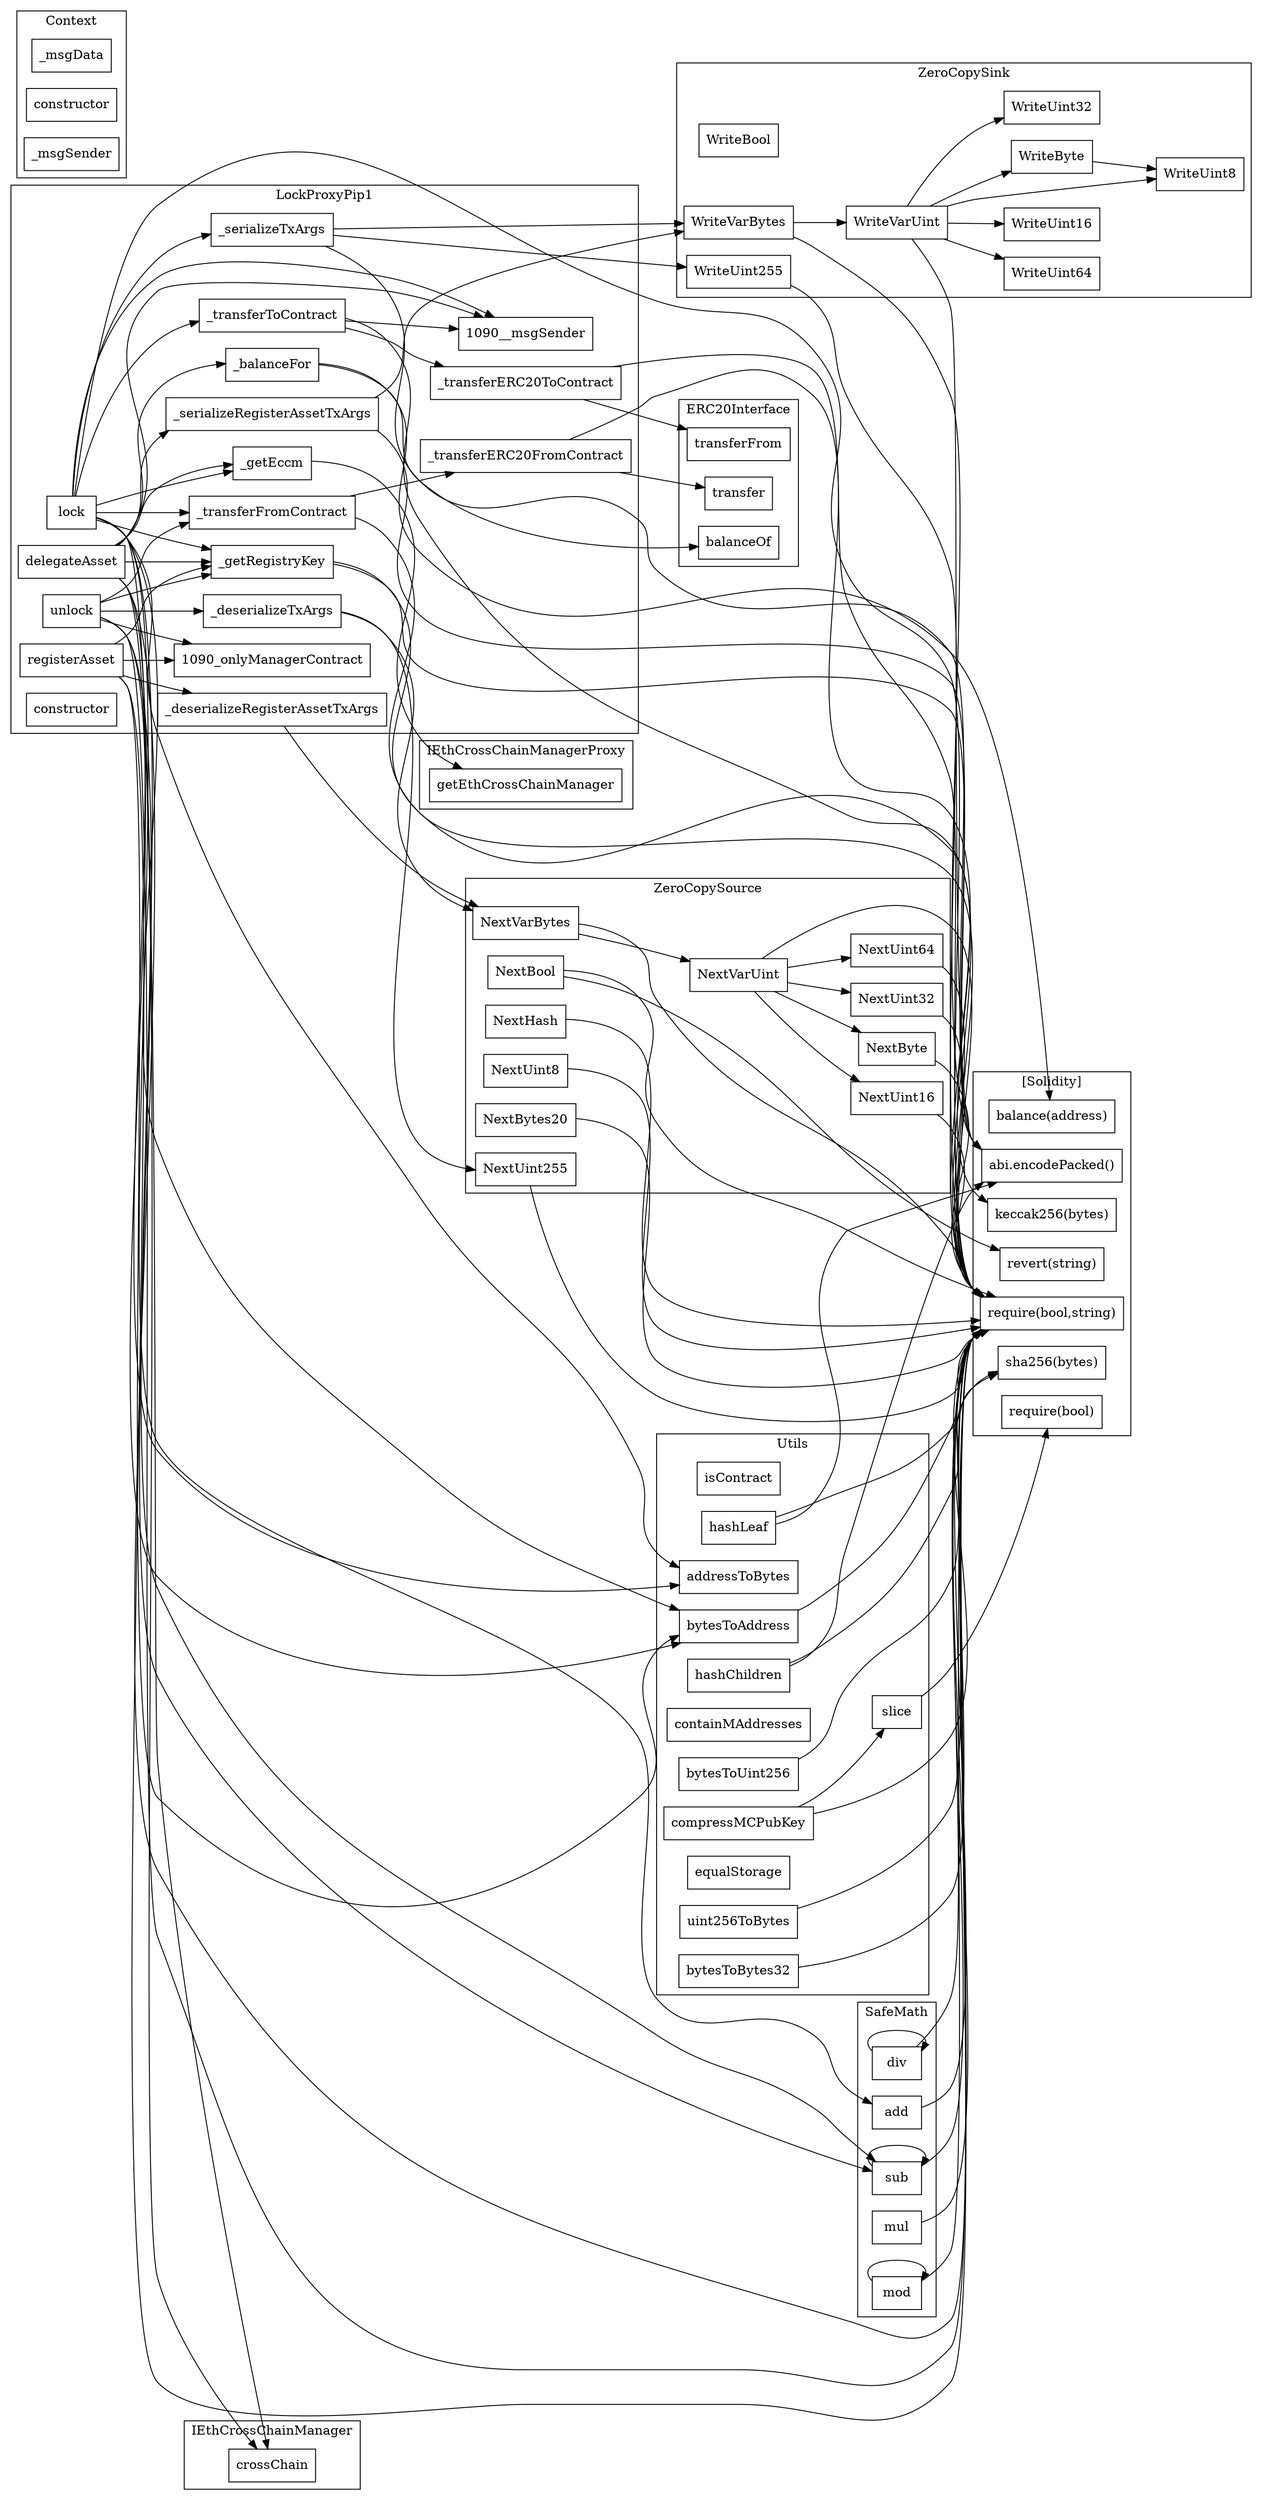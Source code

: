 strict digraph {
rankdir="LR"
node [shape=box]
subgraph cluster_2081_SafeMath {
label = "SafeMath"
"2081_mod" [label="mod"]
"2081_div" [label="div"]
"2081_add" [label="add"]
"2081_sub" [label="sub"]
"2081_mul" [label="mul"]
"2081_div" -> "2081_div"
"2081_sub" -> "2081_sub"
"2081_mod" -> "2081_mod"
}subgraph cluster_1090_LockProxyPip1 {
label = "LockProxyPip1"
"1090_delegateAsset" [label="delegateAsset"]
"1090__serializeTxArgs" [label="_serializeTxArgs"]
"1090__transferERC20ToContract" [label="_transferERC20ToContract"]
"1090__balanceFor" [label="_balanceFor"]
"1090_unlock" [label="unlock"]
"1090__transferToContract" [label="_transferToContract"]
"1090__deserializeRegisterAssetTxArgs" [label="_deserializeRegisterAssetTxArgs"]
"1090__serializeRegisterAssetTxArgs" [label="_serializeRegisterAssetTxArgs"]
"1090__getRegistryKey" [label="_getRegistryKey"]
"1090_registerAsset" [label="registerAsset"]
"1090__getEccm" [label="_getEccm"]
"1090_lock" [label="lock"]
"1090__transferFromContract" [label="_transferFromContract"]
"1090__deserializeTxArgs" [label="_deserializeTxArgs"]
"1090_constructor" [label="constructor"]
"1090__transferERC20FromContract" [label="_transferERC20FromContract"]
"1090_lock" -> "1090__transferFromContract"
"1090_lock" -> "1090__getRegistryKey"
"1090_lock" -> "1090__serializeTxArgs"
"1090_registerAsset" -> "1090__deserializeRegisterAssetTxArgs"
"1090_lock" -> "1090__msgSender"
"1090_delegateAsset" -> "1090__balanceFor"
"1090__transferFromContract" -> "1090__transferERC20FromContract"
"1090_unlock" -> "1090_onlyManagerContract"
"1090_delegateAsset" -> "1090__serializeRegisterAssetTxArgs"
"1090_delegateAsset" -> "1090__msgSender"
"1090__transferToContract" -> "1090__transferERC20ToContract"
"1090_lock" -> "1090__getEccm"
"1090_registerAsset" -> "1090__getRegistryKey"
"1090_unlock" -> "1090__getRegistryKey"
"1090_delegateAsset" -> "1090__getRegistryKey"
"1090__transferToContract" -> "1090__msgSender"
"1090_unlock" -> "1090__deserializeTxArgs"
"1090_lock" -> "1090__transferToContract"
"1090_unlock" -> "1090__transferFromContract"
"1090_registerAsset" -> "1090_onlyManagerContract"
"1090_delegateAsset" -> "1090__getEccm"
}subgraph cluster_36_ERC20Interface {
label = "ERC20Interface"
"36_transfer" [label="transfer"]
"36_balanceOf" [label="balanceOf"]
"36_transferFrom" [label="transferFrom"]
}subgraph cluster_1114_IEthCrossChainManagerProxy {
label = "IEthCrossChainManagerProxy"
"1114_getEthCrossChainManager" [label="getEthCrossChainManager"]
}subgraph cluster_1894_ZeroCopySource {
label = "ZeroCopySource"
"1894_NextVarUint" [label="NextVarUint"]
"1894_NextUint16" [label="NextUint16"]
"1894_NextUint8" [label="NextUint8"]
"1894_NextByte" [label="NextByte"]
"1894_NextBytes20" [label="NextBytes20"]
"1894_NextVarBytes" [label="NextVarBytes"]
"1894_NextUint255" [label="NextUint255"]
"1894_NextBool" [label="NextBool"]
"1894_NextUint32" [label="NextUint32"]
"1894_NextHash" [label="NextHash"]
"1894_NextUint64" [label="NextUint64"]
"1894_NextVarBytes" -> "1894_NextVarUint"
"1894_NextVarUint" -> "1894_NextUint32"
"1894_NextVarUint" -> "1894_NextUint64"
"1894_NextVarUint" -> "1894_NextByte"
"1894_NextVarUint" -> "1894_NextUint16"
}subgraph cluster_1106_IEthCrossChainManager {
label = "IEthCrossChainManager"
"1106_crossChain" [label="crossChain"]
}subgraph cluster_1141_Context {
label = "Context"
"1141__msgData" [label="_msgData"]
"1141_constructor" [label="constructor"]
"1141__msgSender" [label="_msgSender"]
}subgraph cluster_1338_ZeroCopySink {
label = "ZeroCopySink"
"1338_WriteBool" [label="WriteBool"]
"1338_WriteVarUint" [label="WriteVarUint"]
"1338_WriteUint255" [label="WriteUint255"]
"1338_WriteUint32" [label="WriteUint32"]
"1338_WriteUint64" [label="WriteUint64"]
"1338_WriteUint16" [label="WriteUint16"]
"1338_WriteUint8" [label="WriteUint8"]
"1338_WriteByte" [label="WriteByte"]
"1338_WriteVarBytes" [label="WriteVarBytes"]
"1338_WriteVarUint" -> "1338_WriteUint32"
"1338_WriteVarUint" -> "1338_WriteUint16"
"1338_WriteVarUint" -> "1338_WriteUint64"
"1338_WriteVarBytes" -> "1338_WriteVarUint"
"1338_WriteVarUint" -> "1338_WriteByte"
"1338_WriteByte" -> "1338_WriteUint8"
"1338_WriteVarUint" -> "1338_WriteUint8"
}subgraph cluster_2399_Utils {
label = "Utils"
"2399_isContract" [label="isContract"]
"2399_slice" [label="slice"]
"2399_compressMCPubKey" [label="compressMCPubKey"]
"2399_bytesToBytes32" [label="bytesToBytes32"]
"2399_uint256ToBytes" [label="uint256ToBytes"]
"2399_hashLeaf" [label="hashLeaf"]
"2399_containMAddresses" [label="containMAddresses"]
"2399_bytesToAddress" [label="bytesToAddress"]
"2399_addressToBytes" [label="addressToBytes"]
"2399_equalStorage" [label="equalStorage"]
"2399_hashChildren" [label="hashChildren"]
"2399_bytesToUint256" [label="bytesToUint256"]
"2399_compressMCPubKey" -> "2399_slice"
}subgraph cluster_solidity {
label = "[Solidity]"
"require(bool,string)" 
"sha256(bytes)" 
"require(bool)" 
"balance(address)" 
"abi.encodePacked()" 
"keccak256(bytes)" 
"revert(string)" 
"1090__transferERC20FromContract" -> "require(bool,string)"
"2081_div" -> "require(bool,string)"
"2399_bytesToUint256" -> "require(bool,string)"
"2081_sub" -> "require(bool,string)"
"2399_hashLeaf" -> "abi.encodePacked()"
"1894_NextUint32" -> "require(bool,string)"
"1090__getRegistryKey" -> "keccak256(bytes)"
"1894_NextByte" -> "require(bool,string)"
"1090__transferERC20ToContract" -> "require(bool,string)"
"1090__getRegistryKey" -> "abi.encodePacked()"
"1090__serializeRegisterAssetTxArgs" -> "abi.encodePacked()"
"2399_bytesToBytes32" -> "require(bool,string)"
"2081_mul" -> "require(bool,string)"
"1894_NextUint8" -> "require(bool,string)"
"2399_hashLeaf" -> "sha256(bytes)"
"1090__transferFromContract" -> "require(bool,string)"
"1090__transferToContract" -> "require(bool,string)"
"1894_NextVarUint" -> "require(bool,string)"
"1894_NextBool" -> "require(bool,string)"
"2081_mod" -> "require(bool,string)"
"1338_WriteUint255" -> "require(bool,string)"
"1090__balanceFor" -> "balance(address)"
"1894_NextUint64" -> "require(bool,string)"
"1090__serializeTxArgs" -> "abi.encodePacked()"
"2399_hashChildren" -> "abi.encodePacked()"
"1894_NextUint16" -> "require(bool,string)"
"1090_delegateAsset" -> "require(bool,string)"
"2399_compressMCPubKey" -> "require(bool,string)"
"2399_bytesToAddress" -> "require(bool,string)"
"1894_NextBool" -> "revert(string)"
"2399_hashChildren" -> "sha256(bytes)"
"1894_NextUint255" -> "require(bool,string)"
"1090_registerAsset" -> "require(bool,string)"
"1894_NextVarBytes" -> "require(bool,string)"
"1338_WriteVarBytes" -> "abi.encodePacked()"
"2399_uint256ToBytes" -> "require(bool,string)"
"1894_NextBytes20" -> "require(bool,string)"
"2081_add" -> "require(bool,string)"
"2399_slice" -> "require(bool)"
"1338_WriteVarUint" -> "abi.encodePacked()"
"1894_NextHash" -> "require(bool,string)"
"1090_lock" -> "require(bool,string)"
"1090_unlock" -> "require(bool,string)"
}"1090_registerAsset" -> "2399_bytesToAddress"
"1090__getEccm" -> "1114_getEthCrossChainManager"
"1090_lock" -> "1106_crossChain"
"1090__deserializeTxArgs" -> "1894_NextUint255"
"1090_unlock" -> "2081_sub"
"1090__serializeTxArgs" -> "1338_WriteUint255"
"1090_lock" -> "2081_add"
"1090_lock" -> "2399_addressToBytes"
"1090_delegateAsset" -> "1106_crossChain"
"1090_delegateAsset" -> "2399_addressToBytes"
"1090_lock" -> "2399_bytesToAddress"
"1090_lock" -> "2081_sub"
"1090__deserializeRegisterAssetTxArgs" -> "1894_NextVarBytes"
"1090__deserializeTxArgs" -> "1894_NextVarBytes"
"1090__serializeRegisterAssetTxArgs" -> "1338_WriteVarBytes"
"1090__serializeTxArgs" -> "1338_WriteVarBytes"
"1090__transferERC20ToContract" -> "36_transferFrom"
"1090_unlock" -> "2399_bytesToAddress"
"1090__transferERC20FromContract" -> "36_transfer"
"1090__balanceFor" -> "36_balanceOf"
}